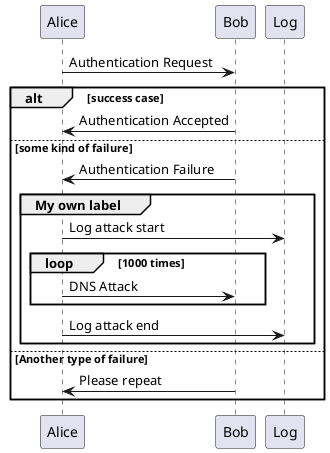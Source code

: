 @startuml

Alice -> Bob : Authentication Request

alt success case

Bob -> Alice: Authentication Accepted

else some kind of failure

Bob -> Alice: Authentication Failure

group My own label

Alice -> Log: Log attack start

loop 1000 times

Alice -> Bob: DNS Attack

end

Alice -> Log: Log attack end

end

else Another type of failure

Bob -> Alice: Please repeat

end

@enduml
